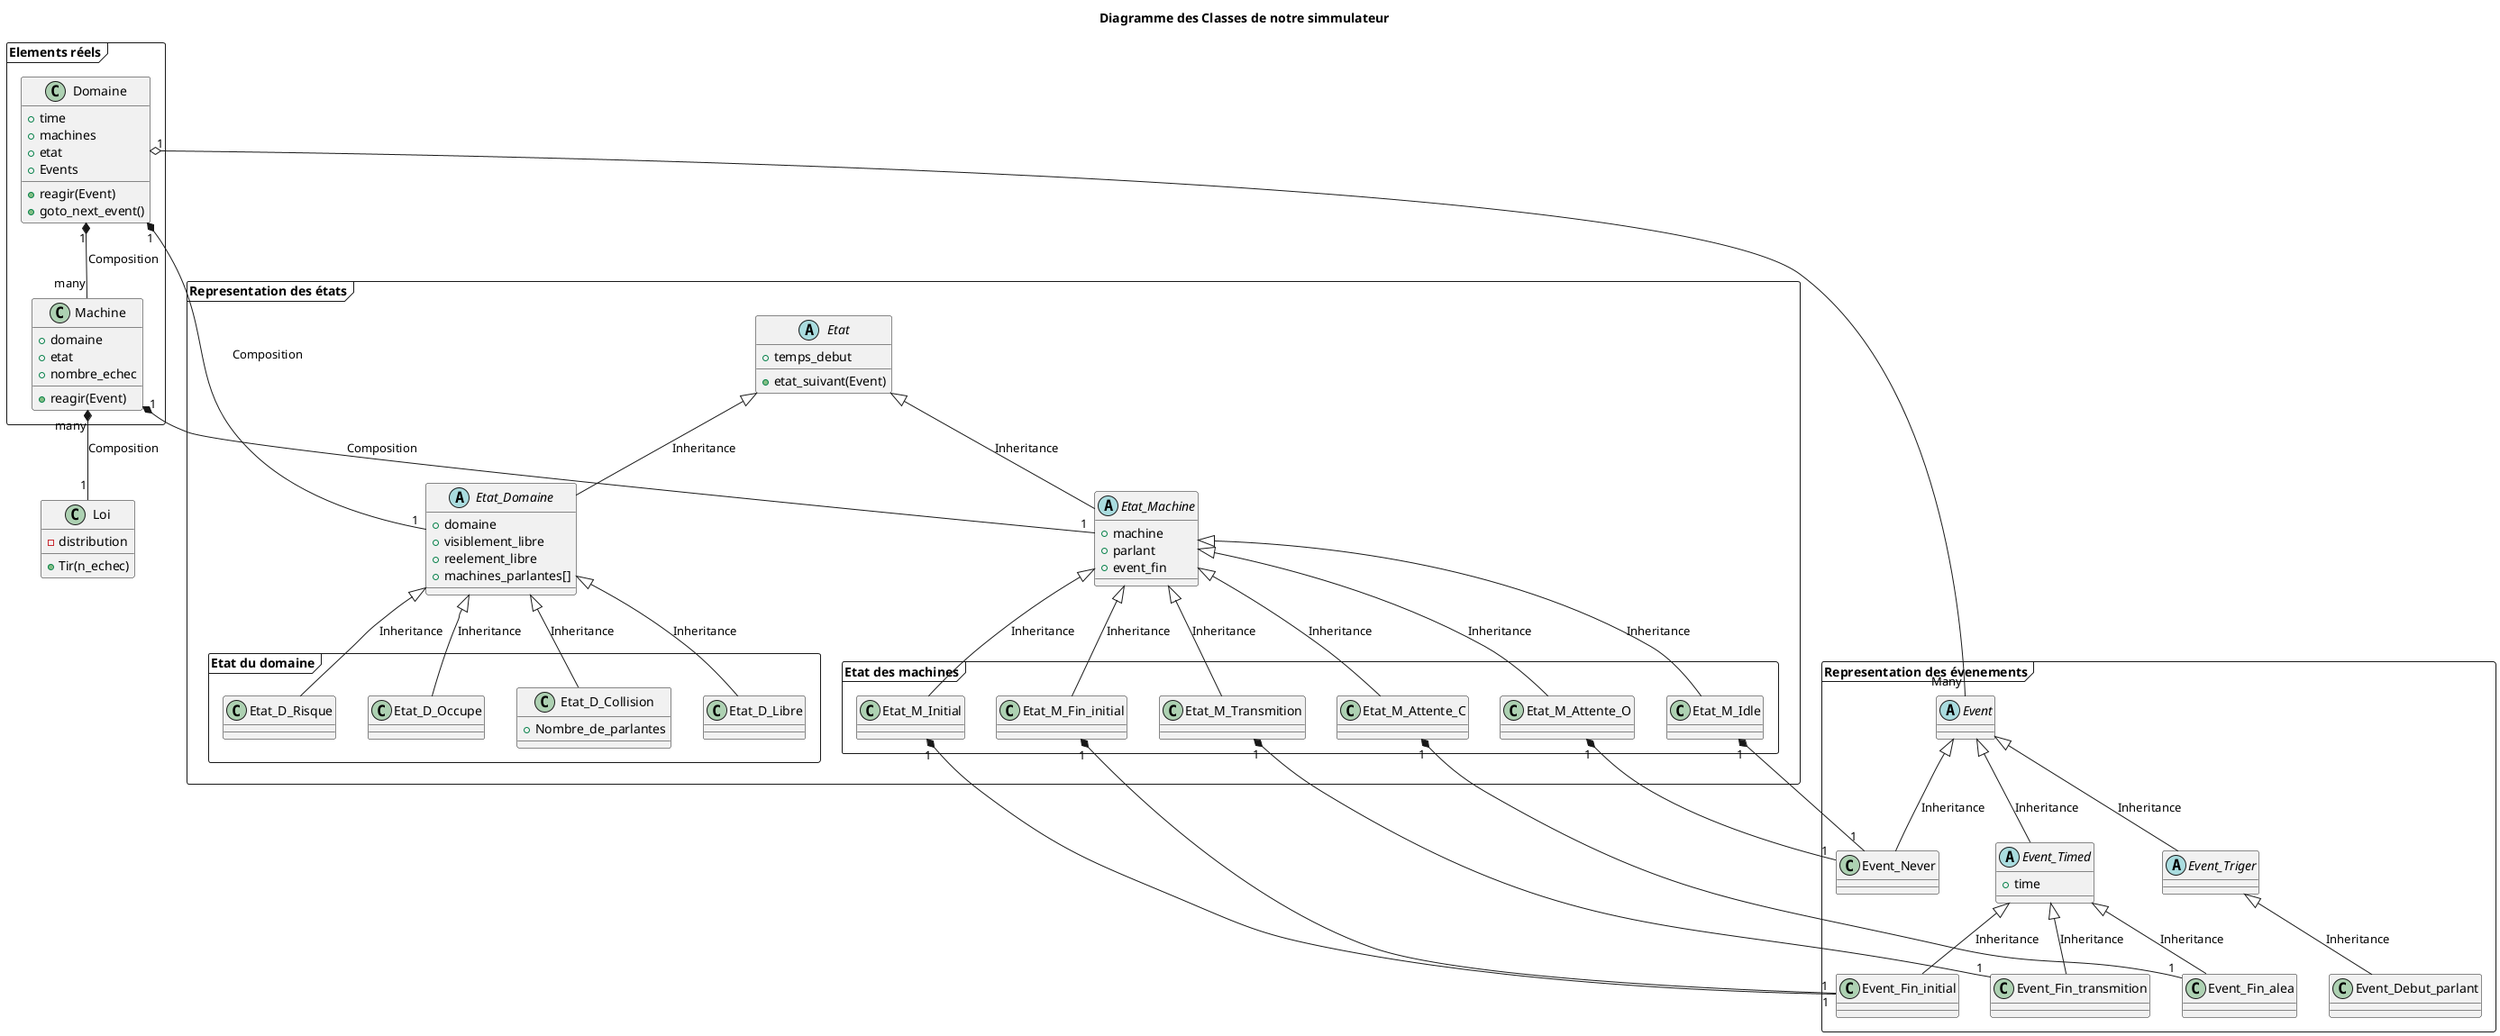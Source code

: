 @startuml

title Diagramme des Classes de notre simmulateur

package "Elements réels" <<Frame>> {
    class Domaine
    class Machine
    Domaine "1" *-- "many" Machine: Composition
}
package "Representation des états" <<Frame>> {
    abstract Etat
    abstract Etat_Domaine
    abstract Etat_Machine
    
    Etat <|-- Etat_Domaine: Inheritance
    Etat <|-- Etat_Machine: Inheritance
    
    package "Etat du domaine" <<Frame>> {
        Etat_Domaine <|-- Etat_D_Libre: Inheritance
        Etat_Domaine <|-- Etat_D_Risque: Inheritance
        Etat_Domaine <|-- Etat_D_Occupe: Inheritance
        Etat_Domaine <|-- Etat_D_Collision: Inheritance
    }
    
    package "Etat des machines" <<Frame>>{
        Etat_Machine <|-- Etat_M_Idle: Inheritance
        Etat_Machine <|-- Etat_M_Attente_O: Inheritance
        Etat_Machine <|-- Etat_M_Attente_C: Inheritance
        Etat_Machine <|-- Etat_M_Initial: Inheritance
        Etat_Machine <|-- Etat_M_Fin_initial: Inheritance
        Etat_Machine <|-- Etat_M_Transmition: Inheritance
    }
}

package "Representation des évenements" <<Frame>>{
    abstract Event
    class Event_Never
    abstract Event_Timed
    abstract Event_Triger
    Event <|-- Event_Never: Inheritance
    Event <|-- Event_Timed: Inheritance
    Event <|-- Event_Triger: Inheritance
    Event_Timed <|-- Event_Fin_initial : Inheritance
    Event_Timed <|-- Event_Fin_transmition : Inheritance
    Event_Timed <|-- Event_Fin_alea : Inheritance
    Event_Triger <|-- Event_Debut_parlant : Inheritance
}

Domaine : +time
Domaine : +machines
Domaine : +etat
Domaine : +reagir(Event)
Domaine : +Events
Domaine : +goto_next_event()
Domaine "1" *-- "1" Etat_Domaine: Composition
Domaine "1" o-- "Many" Event

Machine : +domaine
Machine : +etat
Machine : +reagir(Event)
Machine : +nombre_echec
Machine "1" *-- "1" Etat_Machine: Composition

Etat : +etat_suivant(Event)
Etat : +temps_debut

Etat_Machine : +machine
Etat_Machine : +parlant
Etat_Machine : +event_fin

Etat_Domaine : +domaine
Etat_Domaine : +visiblement_libre
Etat_Domaine : +reelement_libre
Etat_Domaine : +machines_parlantes[]

Etat_M_Idle "1" *-- "1" Event_Never
Etat_M_Attente_O "1" *-- "1" Event_Never
Etat_M_Attente_C "1" *-- "1" Event_Fin_alea
Etat_M_Initial "1" *-- "1" Event_Fin_initial
Etat_M_Fin_initial "1" *-- "1" Event_Fin_initial
Etat_M_Transmition "1" *-- "1" Event_Fin_transmition

Etat_D_Collision : +Nombre_de_parlantes

Event_Timed : +time

class Loi
Machine "many" *-- "1" Loi : Composition
Loi : -distribution
Loi : +Tir(n_echec)

@enduml